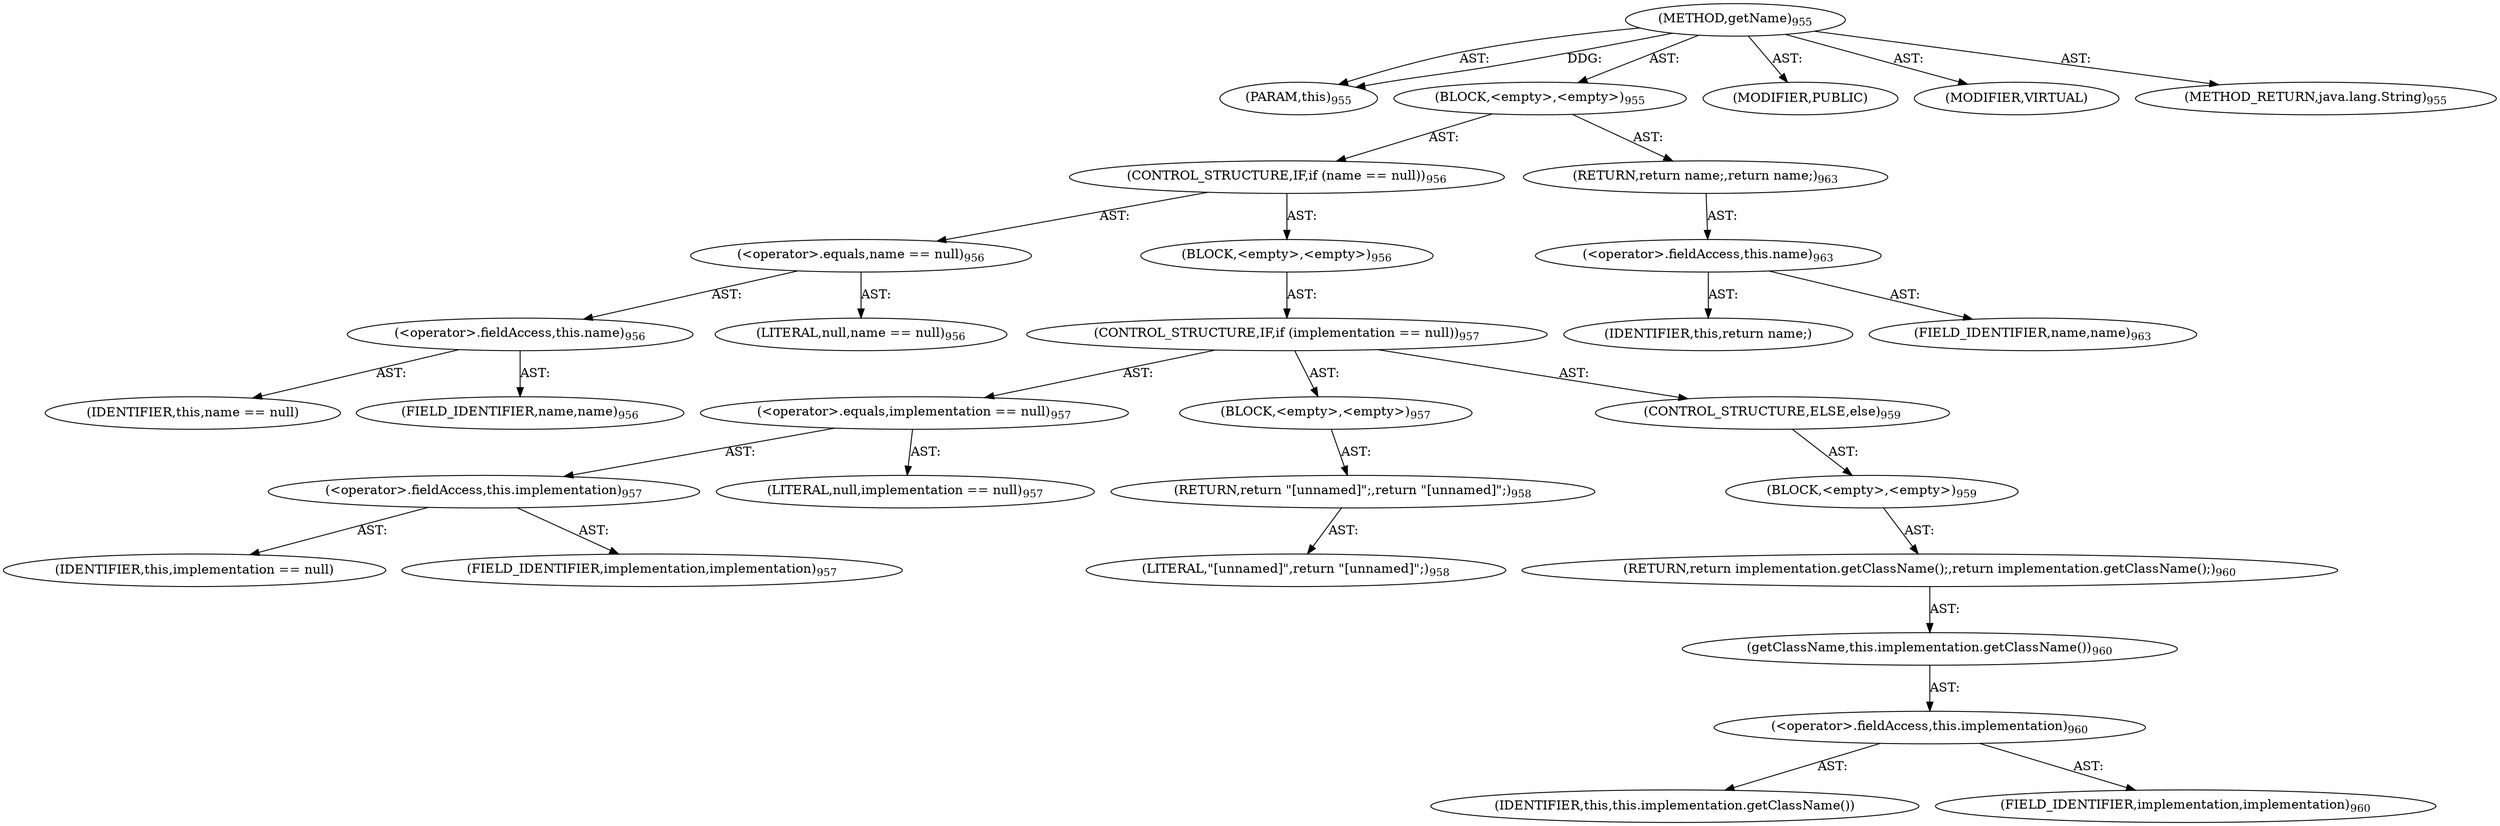 digraph "getName" {  
"111669149724" [label = <(METHOD,getName)<SUB>955</SUB>> ]
"115964117069" [label = <(PARAM,this)<SUB>955</SUB>> ]
"25769803897" [label = <(BLOCK,&lt;empty&gt;,&lt;empty&gt;)<SUB>955</SUB>> ]
"47244640346" [label = <(CONTROL_STRUCTURE,IF,if (name == null))<SUB>956</SUB>> ]
"30064771668" [label = <(&lt;operator&gt;.equals,name == null)<SUB>956</SUB>> ]
"30064771669" [label = <(&lt;operator&gt;.fieldAccess,this.name)<SUB>956</SUB>> ]
"68719477216" [label = <(IDENTIFIER,this,name == null)> ]
"55834575011" [label = <(FIELD_IDENTIFIER,name,name)<SUB>956</SUB>> ]
"90194313355" [label = <(LITERAL,null,name == null)<SUB>956</SUB>> ]
"25769803898" [label = <(BLOCK,&lt;empty&gt;,&lt;empty&gt;)<SUB>956</SUB>> ]
"47244640347" [label = <(CONTROL_STRUCTURE,IF,if (implementation == null))<SUB>957</SUB>> ]
"30064771670" [label = <(&lt;operator&gt;.equals,implementation == null)<SUB>957</SUB>> ]
"30064771671" [label = <(&lt;operator&gt;.fieldAccess,this.implementation)<SUB>957</SUB>> ]
"68719477217" [label = <(IDENTIFIER,this,implementation == null)> ]
"55834575012" [label = <(FIELD_IDENTIFIER,implementation,implementation)<SUB>957</SUB>> ]
"90194313356" [label = <(LITERAL,null,implementation == null)<SUB>957</SUB>> ]
"25769803899" [label = <(BLOCK,&lt;empty&gt;,&lt;empty&gt;)<SUB>957</SUB>> ]
"146028888082" [label = <(RETURN,return &quot;[unnamed]&quot;;,return &quot;[unnamed]&quot;;)<SUB>958</SUB>> ]
"90194313357" [label = <(LITERAL,&quot;[unnamed]&quot;,return &quot;[unnamed]&quot;;)<SUB>958</SUB>> ]
"47244640348" [label = <(CONTROL_STRUCTURE,ELSE,else)<SUB>959</SUB>> ]
"25769803900" [label = <(BLOCK,&lt;empty&gt;,&lt;empty&gt;)<SUB>959</SUB>> ]
"146028888083" [label = <(RETURN,return implementation.getClassName();,return implementation.getClassName();)<SUB>960</SUB>> ]
"30064771672" [label = <(getClassName,this.implementation.getClassName())<SUB>960</SUB>> ]
"30064771673" [label = <(&lt;operator&gt;.fieldAccess,this.implementation)<SUB>960</SUB>> ]
"68719477218" [label = <(IDENTIFIER,this,this.implementation.getClassName())> ]
"55834575013" [label = <(FIELD_IDENTIFIER,implementation,implementation)<SUB>960</SUB>> ]
"146028888084" [label = <(RETURN,return name;,return name;)<SUB>963</SUB>> ]
"30064771674" [label = <(&lt;operator&gt;.fieldAccess,this.name)<SUB>963</SUB>> ]
"68719477219" [label = <(IDENTIFIER,this,return name;)> ]
"55834575014" [label = <(FIELD_IDENTIFIER,name,name)<SUB>963</SUB>> ]
"133143986270" [label = <(MODIFIER,PUBLIC)> ]
"133143986271" [label = <(MODIFIER,VIRTUAL)> ]
"128849018908" [label = <(METHOD_RETURN,java.lang.String)<SUB>955</SUB>> ]
  "111669149724" -> "115964117069"  [ label = "AST: "] 
  "111669149724" -> "25769803897"  [ label = "AST: "] 
  "111669149724" -> "133143986270"  [ label = "AST: "] 
  "111669149724" -> "133143986271"  [ label = "AST: "] 
  "111669149724" -> "128849018908"  [ label = "AST: "] 
  "25769803897" -> "47244640346"  [ label = "AST: "] 
  "25769803897" -> "146028888084"  [ label = "AST: "] 
  "47244640346" -> "30064771668"  [ label = "AST: "] 
  "47244640346" -> "25769803898"  [ label = "AST: "] 
  "30064771668" -> "30064771669"  [ label = "AST: "] 
  "30064771668" -> "90194313355"  [ label = "AST: "] 
  "30064771669" -> "68719477216"  [ label = "AST: "] 
  "30064771669" -> "55834575011"  [ label = "AST: "] 
  "25769803898" -> "47244640347"  [ label = "AST: "] 
  "47244640347" -> "30064771670"  [ label = "AST: "] 
  "47244640347" -> "25769803899"  [ label = "AST: "] 
  "47244640347" -> "47244640348"  [ label = "AST: "] 
  "30064771670" -> "30064771671"  [ label = "AST: "] 
  "30064771670" -> "90194313356"  [ label = "AST: "] 
  "30064771671" -> "68719477217"  [ label = "AST: "] 
  "30064771671" -> "55834575012"  [ label = "AST: "] 
  "25769803899" -> "146028888082"  [ label = "AST: "] 
  "146028888082" -> "90194313357"  [ label = "AST: "] 
  "47244640348" -> "25769803900"  [ label = "AST: "] 
  "25769803900" -> "146028888083"  [ label = "AST: "] 
  "146028888083" -> "30064771672"  [ label = "AST: "] 
  "30064771672" -> "30064771673"  [ label = "AST: "] 
  "30064771673" -> "68719477218"  [ label = "AST: "] 
  "30064771673" -> "55834575013"  [ label = "AST: "] 
  "146028888084" -> "30064771674"  [ label = "AST: "] 
  "30064771674" -> "68719477219"  [ label = "AST: "] 
  "30064771674" -> "55834575014"  [ label = "AST: "] 
  "111669149724" -> "115964117069"  [ label = "DDG: "] 
}
